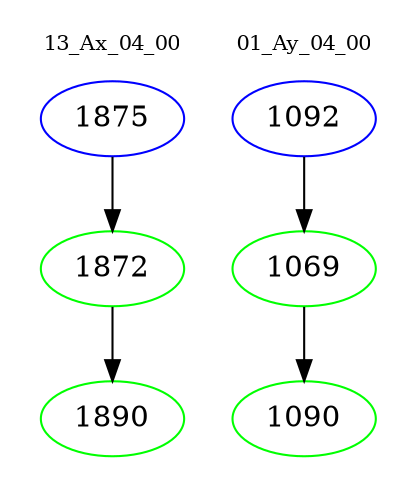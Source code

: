 digraph{
subgraph cluster_0 {
color = white
label = "13_Ax_04_00";
fontsize=10;
T0_1875 [label="1875", color="blue"]
T0_1875 -> T0_1872 [color="black"]
T0_1872 [label="1872", color="green"]
T0_1872 -> T0_1890 [color="black"]
T0_1890 [label="1890", color="green"]
}
subgraph cluster_1 {
color = white
label = "01_Ay_04_00";
fontsize=10;
T1_1092 [label="1092", color="blue"]
T1_1092 -> T1_1069 [color="black"]
T1_1069 [label="1069", color="green"]
T1_1069 -> T1_1090 [color="black"]
T1_1090 [label="1090", color="green"]
}
}
